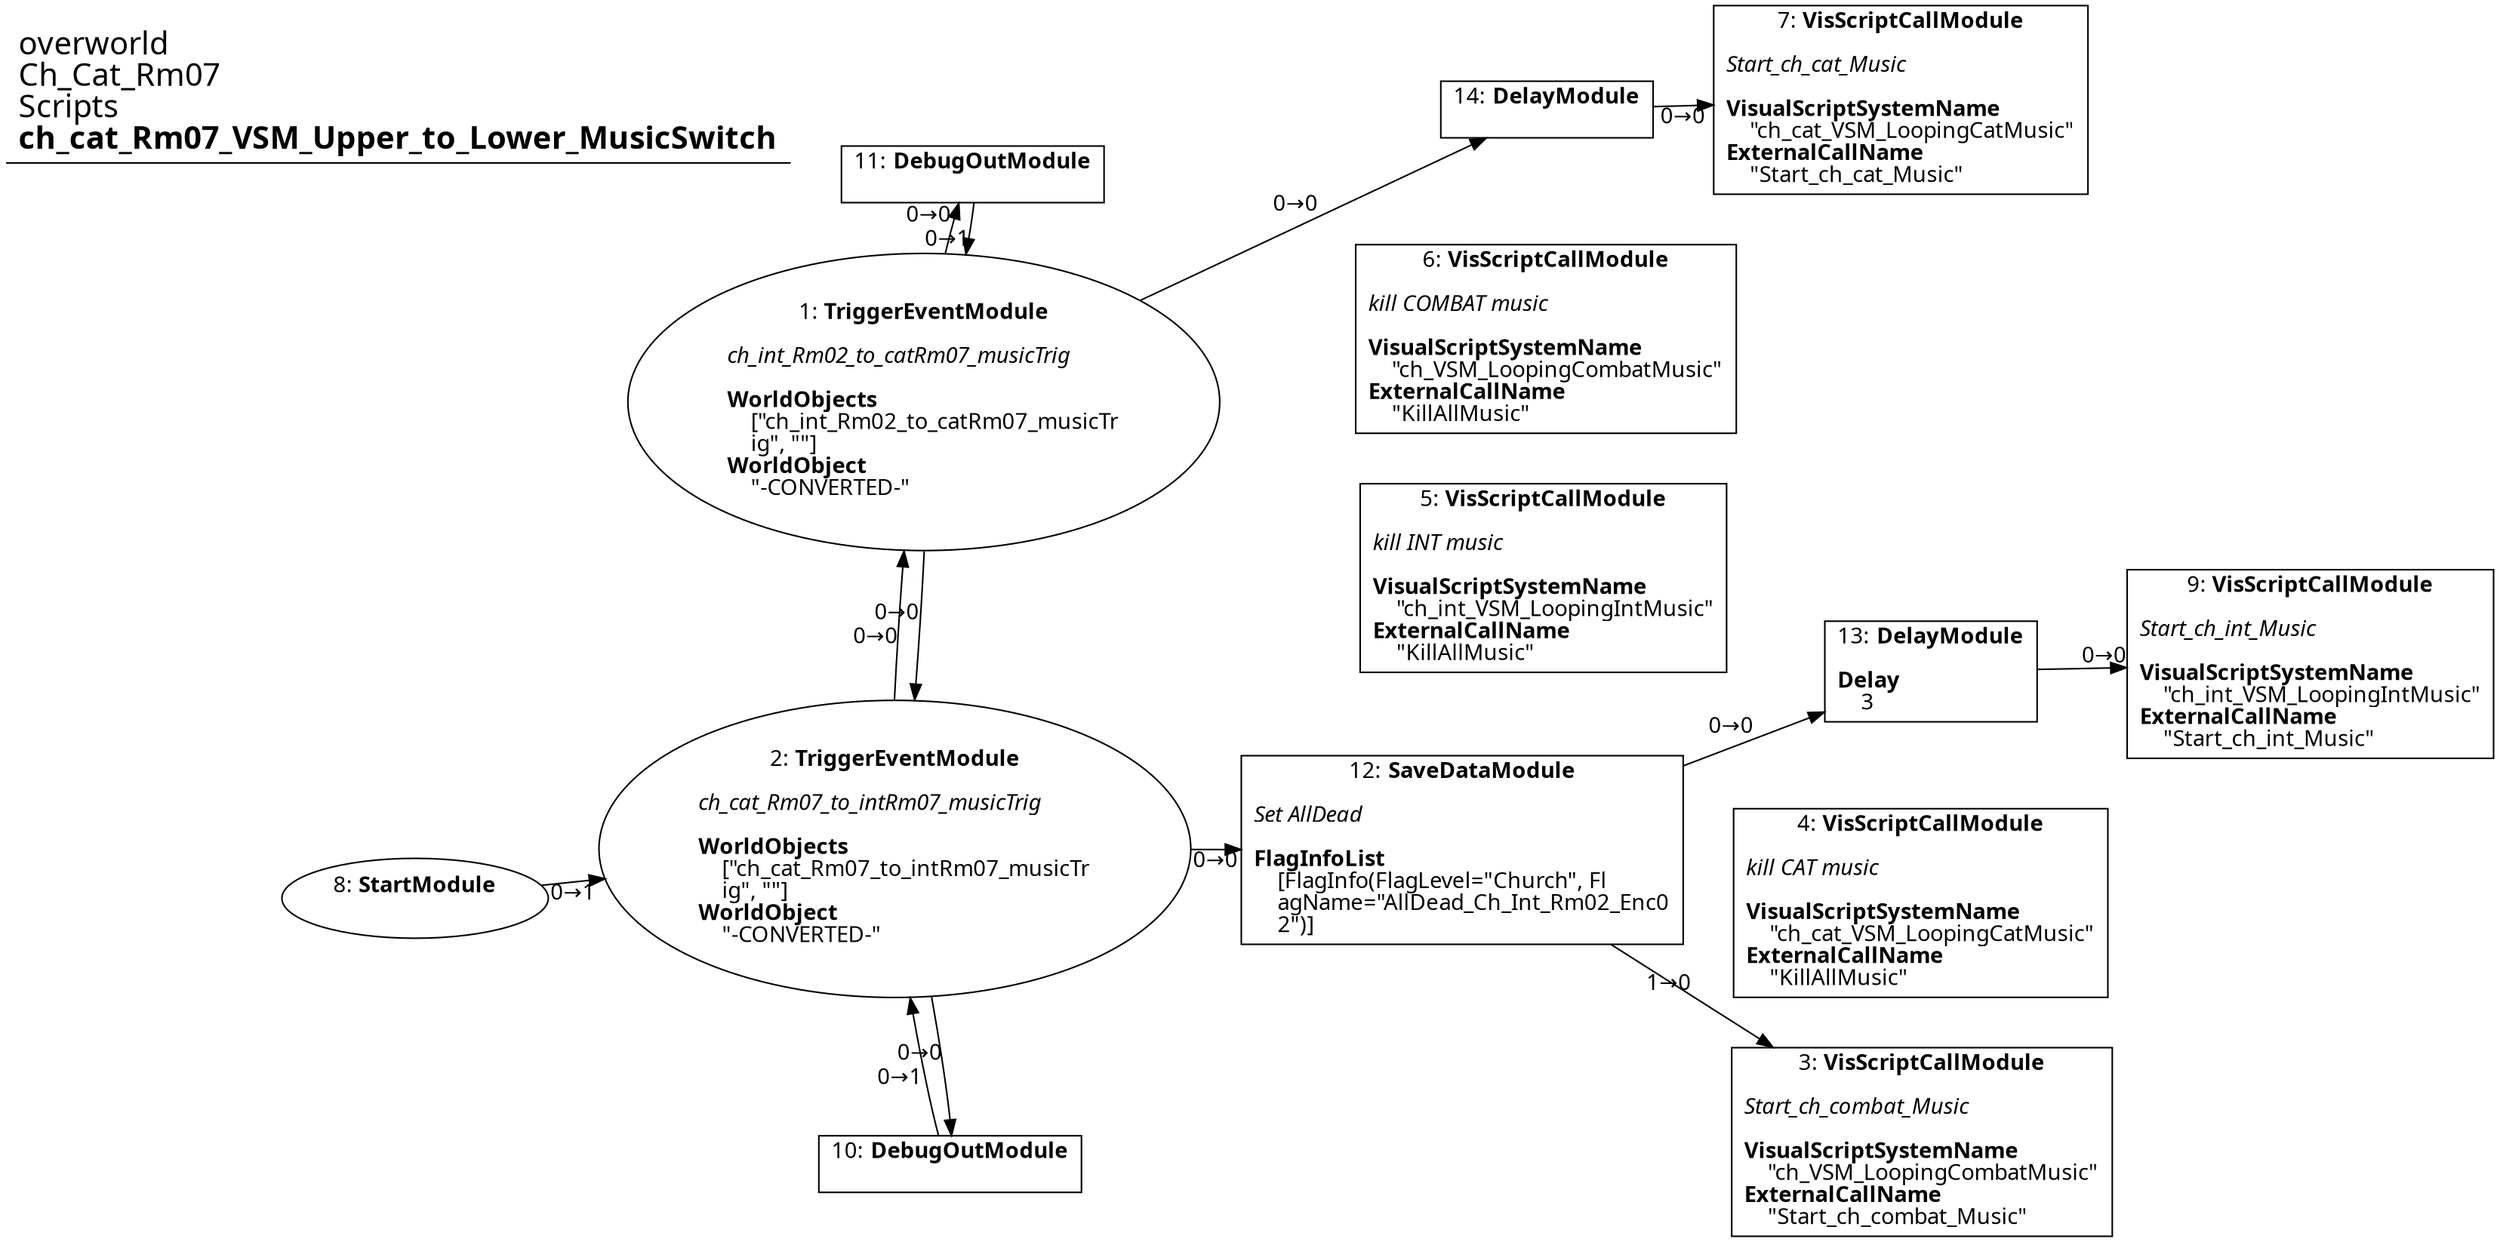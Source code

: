 digraph {
    layout = fdp;
    overlap = prism;
    sep = "+16";
    splines = spline;

    node [ shape = box ];

    graph [ fontname = "Segoe UI" ];
    node [ fontname = "Segoe UI" ];
    edge [ fontname = "Segoe UI" ];

    1 [ label = <1: <b>TriggerEventModule</b><br/><br/><i>ch_int_Rm02_to_catRm07_musicTrig<br align="left"/></i><br align="left"/><b>WorldObjects</b><br align="left"/>    [&quot;ch_int_Rm02_to_catRm07_musicTr<br align="left"/>    ig&quot;, &quot;&quot;]<br align="left"/><b>WorldObject</b><br align="left"/>    &quot;-CONVERTED-&quot;<br align="left"/>> ];
    1 [ shape = oval ]
    1 [ pos = "0.277,-0.093!" ];
    1 -> 2 [ label = "0→0" ];
    1 -> 11 [ label = "0→0" ];
    1 -> 14 [ label = "0→0" ];

    2 [ label = <2: <b>TriggerEventModule</b><br/><br/><i>ch_cat_Rm07_to_intRm07_musicTrig<br align="left"/></i><br align="left"/><b>WorldObjects</b><br align="left"/>    [&quot;ch_cat_Rm07_to_intRm07_musicTr<br align="left"/>    ig&quot;, &quot;&quot;]<br align="left"/><b>WorldObject</b><br align="left"/>    &quot;-CONVERTED-&quot;<br align="left"/>> ];
    2 [ shape = oval ]
    2 [ pos = "0.279,-0.38200003!" ];
    2 -> 10 [ label = "0→0" ];
    2 -> 1 [ label = "0→0" ];
    2 -> 12 [ label = "0→0" ];

    3 [ label = <3: <b>VisScriptCallModule</b><br/><br/><i>Start_ch_combat_Music<br align="left"/></i><br align="left"/><b>VisualScriptSystemName</b><br align="left"/>    &quot;ch_VSM_LoopingCombatMusic&quot;<br align="left"/><b>ExternalCallName</b><br align="left"/>    &quot;Start_ch_combat_Music&quot;<br align="left"/>> ];
    3 [ pos = "0.89400005,-0.536!" ];

    4 [ label = <4: <b>VisScriptCallModule</b><br/><br/><i>kill CAT music<br align="left"/></i><br align="left"/><b>VisualScriptSystemName</b><br align="left"/>    &quot;ch_cat_VSM_LoopingCatMusic&quot;<br align="left"/><b>ExternalCallName</b><br align="left"/>    &quot;KillAllMusic&quot;<br align="left"/>> ];
    4 [ pos = "0.89300007,-0.43500003!" ];

    5 [ label = <5: <b>VisScriptCallModule</b><br/><br/><i>kill INT music<br align="left"/></i><br align="left"/><b>VisualScriptSystemName</b><br align="left"/>    &quot;ch_int_VSM_LoopingIntMusic&quot;<br align="left"/><b>ExternalCallName</b><br align="left"/>    &quot;KillAllMusic&quot;<br align="left"/>> ];
    5 [ pos = "0.666,-0.17600001!" ];

    6 [ label = <6: <b>VisScriptCallModule</b><br/><br/><i>kill COMBAT music<br align="left"/></i><br align="left"/><b>VisualScriptSystemName</b><br align="left"/>    &quot;ch_VSM_LoopingCombatMusic&quot;<br align="left"/><b>ExternalCallName</b><br align="left"/>    &quot;KillAllMusic&quot;<br align="left"/>> ];
    6 [ pos = "0.66700006,-0.093!" ];

    7 [ label = <7: <b>VisScriptCallModule</b><br/><br/><i>Start_ch_cat_Music<br align="left"/></i><br align="left"/><b>VisualScriptSystemName</b><br align="left"/>    &quot;ch_cat_VSM_LoopingCatMusic&quot;<br align="left"/><b>ExternalCallName</b><br align="left"/>    &quot;Start_ch_cat_Music&quot;<br align="left"/>> ];
    7 [ pos = "0.878,0.072000004!" ];

    8 [ label = <8: <b>StartModule</b><br/><br/>> ];
    8 [ shape = oval ]
    8 [ pos = "0.055000003,-0.40500003!" ];
    8 -> 2 [ label = "0→1" ];

    9 [ label = <9: <b>VisScriptCallModule</b><br/><br/><i>Start_ch_int_Music<br align="left"/></i><br align="left"/><b>VisualScriptSystemName</b><br align="left"/>    &quot;ch_int_VSM_LoopingIntMusic&quot;<br align="left"/><b>ExternalCallName</b><br align="left"/>    &quot;Start_ch_int_Music&quot;<br align="left"/>> ];
    9 [ pos = "1.118,-0.27600002!" ];

    10 [ label = <10: <b>DebugOutModule</b><br/><br/>> ];
    10 [ pos = "0.30800003,-0.574!" ];
    10 -> 2 [ label = "0→1" ];

    11 [ label = <11: <b>DebugOutModule</b><br/><br/>> ];
    11 [ pos = "0.294,0.031000001!" ];
    11 -> 1 [ label = "0→1" ];

    12 [ label = <12: <b>SaveDataModule</b><br/><br/><i>Set AllDead<br align="left"/></i><br align="left"/><b>FlagInfoList</b><br align="left"/>    [FlagInfo(FlagLevel=&quot;Church&quot;, Fl<br align="left"/>    agName=&quot;AllDead_Ch_Int_Rm02_Enc0<br align="left"/>    2&quot;)]<br align="left"/>> ];
    12 [ pos = "0.541,-0.38200003!" ];
    12 -> 3 [ label = "1→0" ];
    12 -> 13 [ label = "0→0" ];

    13 [ label = <13: <b>DelayModule</b><br/><br/><b>Delay</b><br align="left"/>    3<br align="left"/>> ];
    13 [ pos = "0.896,-0.27600002!" ];
    13 -> 9 [ label = "0→0" ];

    14 [ label = <14: <b>DelayModule</b><br/><br/>> ];
    14 [ pos = "0.67200005,0.072000004!" ];
    14 -> 7 [ label = "0→0" ];

    title [ pos = "0.054,0.07300001!" ];
    title [ shape = underline ];
    title [ label = <<font point-size="20">overworld<br align="left"/>Ch_Cat_Rm07<br align="left"/>Scripts<br align="left"/><b>ch_cat_Rm07_VSM_Upper_to_Lower_MusicSwitch</b><br align="left"/></font>> ];
}
